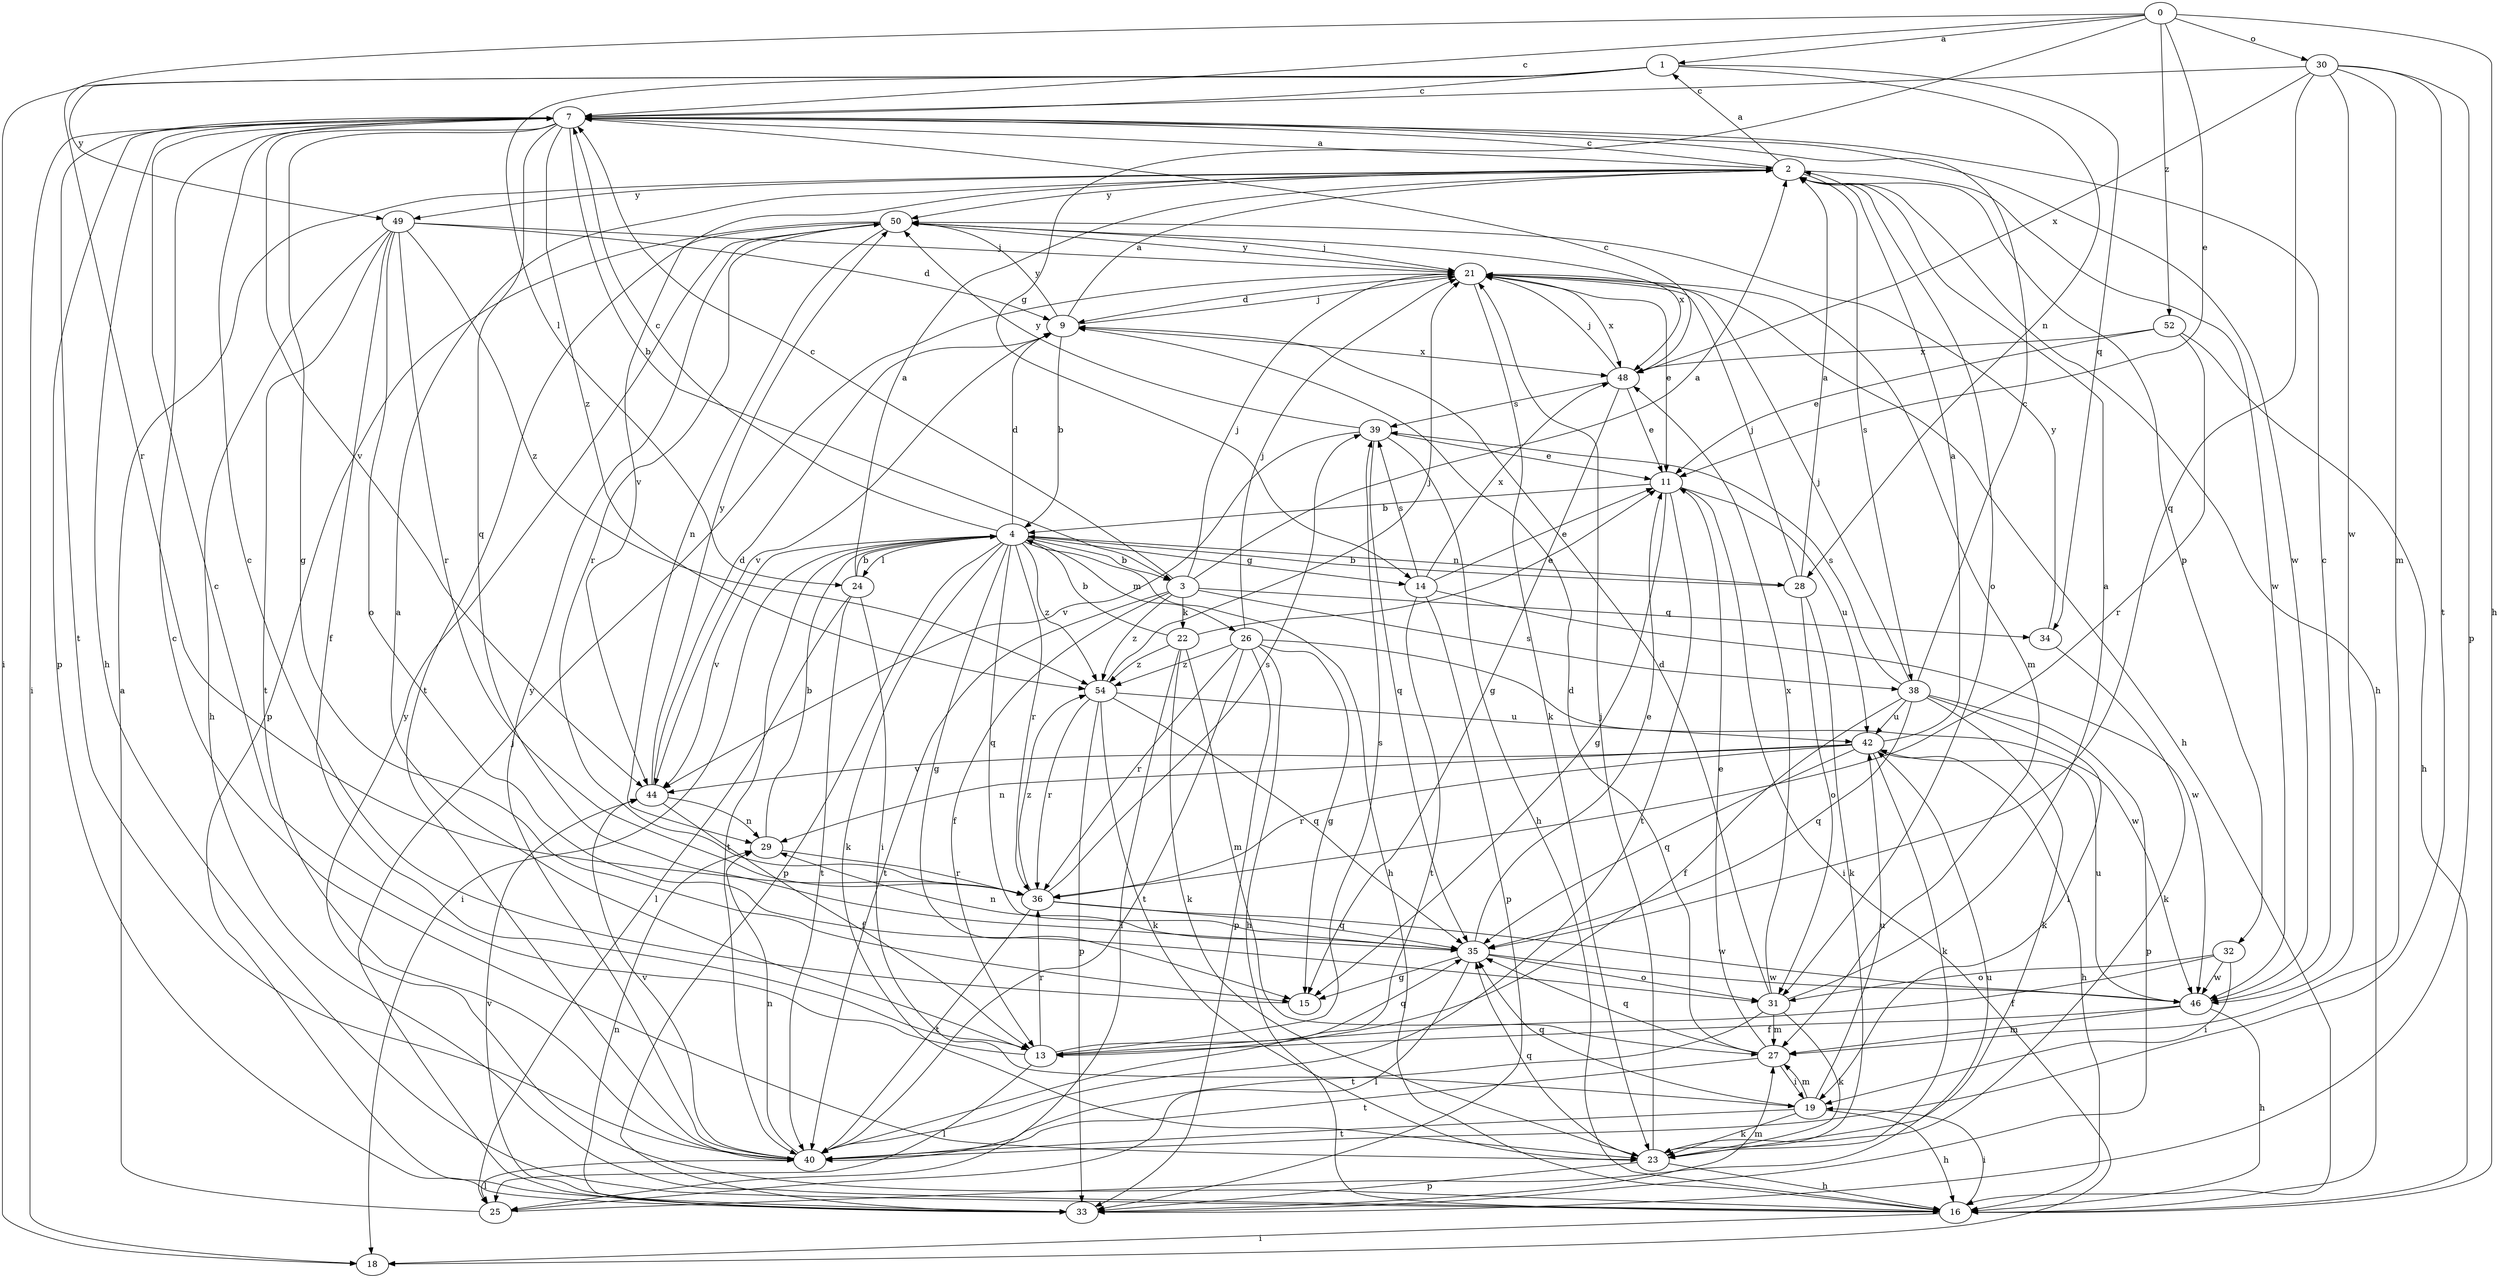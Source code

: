 strict digraph  {
0;
1;
2;
3;
4;
7;
9;
11;
13;
14;
15;
16;
18;
19;
21;
22;
23;
24;
25;
26;
27;
28;
29;
30;
31;
32;
33;
34;
35;
36;
38;
39;
40;
42;
44;
46;
48;
49;
50;
52;
54;
0 -> 1  [label=a];
0 -> 7  [label=c];
0 -> 11  [label=e];
0 -> 14  [label=g];
0 -> 16  [label=h];
0 -> 30  [label=o];
0 -> 36  [label=r];
0 -> 52  [label=z];
1 -> 7  [label=c];
1 -> 18  [label=i];
1 -> 24  [label=l];
1 -> 28  [label=n];
1 -> 34  [label=q];
1 -> 49  [label=y];
2 -> 1  [label=a];
2 -> 7  [label=c];
2 -> 16  [label=h];
2 -> 31  [label=o];
2 -> 32  [label=p];
2 -> 38  [label=s];
2 -> 44  [label=v];
2 -> 46  [label=w];
2 -> 49  [label=y];
2 -> 50  [label=y];
3 -> 2  [label=a];
3 -> 7  [label=c];
3 -> 13  [label=f];
3 -> 21  [label=j];
3 -> 22  [label=k];
3 -> 34  [label=q];
3 -> 38  [label=s];
3 -> 40  [label=t];
3 -> 54  [label=z];
4 -> 3  [label=b];
4 -> 7  [label=c];
4 -> 9  [label=d];
4 -> 14  [label=g];
4 -> 15  [label=g];
4 -> 16  [label=h];
4 -> 18  [label=i];
4 -> 23  [label=k];
4 -> 24  [label=l];
4 -> 26  [label=m];
4 -> 28  [label=n];
4 -> 33  [label=p];
4 -> 35  [label=q];
4 -> 36  [label=r];
4 -> 40  [label=t];
4 -> 44  [label=v];
4 -> 54  [label=z];
7 -> 2  [label=a];
7 -> 3  [label=b];
7 -> 15  [label=g];
7 -> 16  [label=h];
7 -> 18  [label=i];
7 -> 33  [label=p];
7 -> 35  [label=q];
7 -> 40  [label=t];
7 -> 44  [label=v];
7 -> 46  [label=w];
7 -> 54  [label=z];
9 -> 2  [label=a];
9 -> 4  [label=b];
9 -> 21  [label=j];
9 -> 44  [label=v];
9 -> 48  [label=x];
9 -> 50  [label=y];
11 -> 4  [label=b];
11 -> 15  [label=g];
11 -> 18  [label=i];
11 -> 40  [label=t];
11 -> 42  [label=u];
13 -> 2  [label=a];
13 -> 7  [label=c];
13 -> 25  [label=l];
13 -> 35  [label=q];
13 -> 36  [label=r];
13 -> 39  [label=s];
14 -> 11  [label=e];
14 -> 33  [label=p];
14 -> 39  [label=s];
14 -> 40  [label=t];
14 -> 46  [label=w];
14 -> 48  [label=x];
15 -> 7  [label=c];
16 -> 18  [label=i];
16 -> 19  [label=i];
16 -> 50  [label=y];
19 -> 16  [label=h];
19 -> 23  [label=k];
19 -> 27  [label=m];
19 -> 35  [label=q];
19 -> 40  [label=t];
19 -> 42  [label=u];
21 -> 9  [label=d];
21 -> 11  [label=e];
21 -> 16  [label=h];
21 -> 23  [label=k];
21 -> 27  [label=m];
21 -> 48  [label=x];
21 -> 50  [label=y];
22 -> 4  [label=b];
22 -> 11  [label=e];
22 -> 23  [label=k];
22 -> 25  [label=l];
22 -> 27  [label=m];
22 -> 54  [label=z];
23 -> 7  [label=c];
23 -> 16  [label=h];
23 -> 21  [label=j];
23 -> 33  [label=p];
23 -> 35  [label=q];
24 -> 2  [label=a];
24 -> 4  [label=b];
24 -> 19  [label=i];
24 -> 25  [label=l];
24 -> 40  [label=t];
25 -> 2  [label=a];
25 -> 42  [label=u];
26 -> 15  [label=g];
26 -> 16  [label=h];
26 -> 21  [label=j];
26 -> 33  [label=p];
26 -> 36  [label=r];
26 -> 40  [label=t];
26 -> 46  [label=w];
26 -> 54  [label=z];
27 -> 9  [label=d];
27 -> 11  [label=e];
27 -> 19  [label=i];
27 -> 35  [label=q];
27 -> 40  [label=t];
28 -> 2  [label=a];
28 -> 4  [label=b];
28 -> 21  [label=j];
28 -> 23  [label=k];
28 -> 31  [label=o];
29 -> 4  [label=b];
29 -> 36  [label=r];
30 -> 7  [label=c];
30 -> 27  [label=m];
30 -> 33  [label=p];
30 -> 35  [label=q];
30 -> 40  [label=t];
30 -> 46  [label=w];
30 -> 48  [label=x];
31 -> 2  [label=a];
31 -> 9  [label=d];
31 -> 23  [label=k];
31 -> 27  [label=m];
31 -> 40  [label=t];
31 -> 48  [label=x];
32 -> 13  [label=f];
32 -> 19  [label=i];
32 -> 31  [label=o];
32 -> 46  [label=w];
33 -> 21  [label=j];
33 -> 27  [label=m];
33 -> 29  [label=n];
33 -> 44  [label=v];
34 -> 23  [label=k];
34 -> 50  [label=y];
35 -> 11  [label=e];
35 -> 15  [label=g];
35 -> 25  [label=l];
35 -> 29  [label=n];
35 -> 31  [label=o];
35 -> 46  [label=w];
36 -> 35  [label=q];
36 -> 39  [label=s];
36 -> 40  [label=t];
36 -> 46  [label=w];
36 -> 54  [label=z];
38 -> 7  [label=c];
38 -> 13  [label=f];
38 -> 19  [label=i];
38 -> 21  [label=j];
38 -> 23  [label=k];
38 -> 33  [label=p];
38 -> 35  [label=q];
38 -> 39  [label=s];
38 -> 42  [label=u];
39 -> 11  [label=e];
39 -> 16  [label=h];
39 -> 35  [label=q];
39 -> 44  [label=v];
39 -> 50  [label=y];
40 -> 25  [label=l];
40 -> 29  [label=n];
40 -> 44  [label=v];
40 -> 50  [label=y];
42 -> 2  [label=a];
42 -> 16  [label=h];
42 -> 23  [label=k];
42 -> 29  [label=n];
42 -> 35  [label=q];
42 -> 36  [label=r];
42 -> 44  [label=v];
44 -> 9  [label=d];
44 -> 13  [label=f];
44 -> 29  [label=n];
44 -> 50  [label=y];
46 -> 7  [label=c];
46 -> 13  [label=f];
46 -> 16  [label=h];
46 -> 27  [label=m];
46 -> 42  [label=u];
48 -> 7  [label=c];
48 -> 11  [label=e];
48 -> 15  [label=g];
48 -> 21  [label=j];
48 -> 39  [label=s];
49 -> 9  [label=d];
49 -> 13  [label=f];
49 -> 16  [label=h];
49 -> 21  [label=j];
49 -> 31  [label=o];
49 -> 36  [label=r];
49 -> 40  [label=t];
49 -> 54  [label=z];
50 -> 21  [label=j];
50 -> 29  [label=n];
50 -> 33  [label=p];
50 -> 36  [label=r];
50 -> 40  [label=t];
50 -> 48  [label=x];
52 -> 11  [label=e];
52 -> 16  [label=h];
52 -> 36  [label=r];
52 -> 48  [label=x];
54 -> 21  [label=j];
54 -> 23  [label=k];
54 -> 33  [label=p];
54 -> 35  [label=q];
54 -> 36  [label=r];
54 -> 42  [label=u];
}
